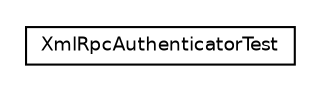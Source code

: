 #!/usr/local/bin/dot
#
# Class diagram 
# Generated by UmlGraph version 4.6 (http://www.spinellis.gr/sw/umlgraph)
#

digraph G {
	edge [fontname="Helvetica",fontsize=10,labelfontname="Helvetica",labelfontsize=10];
	node [fontname="Helvetica",fontsize=10,shape=plaintext];
	// org.apache.archiva.xmlrpc.security.XmlRpcAuthenticatorTest
	c10438 [label=<<table border="0" cellborder="1" cellspacing="0" cellpadding="2" port="p" href="./XmlRpcAuthenticatorTest.html">
		<tr><td><table border="0" cellspacing="0" cellpadding="1">
			<tr><td> XmlRpcAuthenticatorTest </td></tr>
		</table></td></tr>
		</table>>, fontname="Helvetica", fontcolor="black", fontsize=9.0];
}

